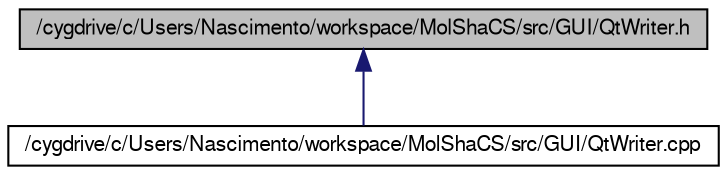 digraph G
{
  edge [fontname="FreeSans",fontsize="10",labelfontname="FreeSans",labelfontsize="10"];
  node [fontname="FreeSans",fontsize="10",shape=record];
  Node1 [label="/cygdrive/c/Users/Nascimento/workspace/MolShaCS/src/GUI/QtWriter.h",height=0.2,width=0.4,color="black", fillcolor="grey75", style="filled" fontcolor="black"];
  Node1 -> Node2 [dir=back,color="midnightblue",fontsize="10",style="solid"];
  Node2 [label="/cygdrive/c/Users/Nascimento/workspace/MolShaCS/src/GUI/QtWriter.cpp",height=0.2,width=0.4,color="black", fillcolor="white", style="filled",URL="$QtWriter_8cpp.html"];
}
